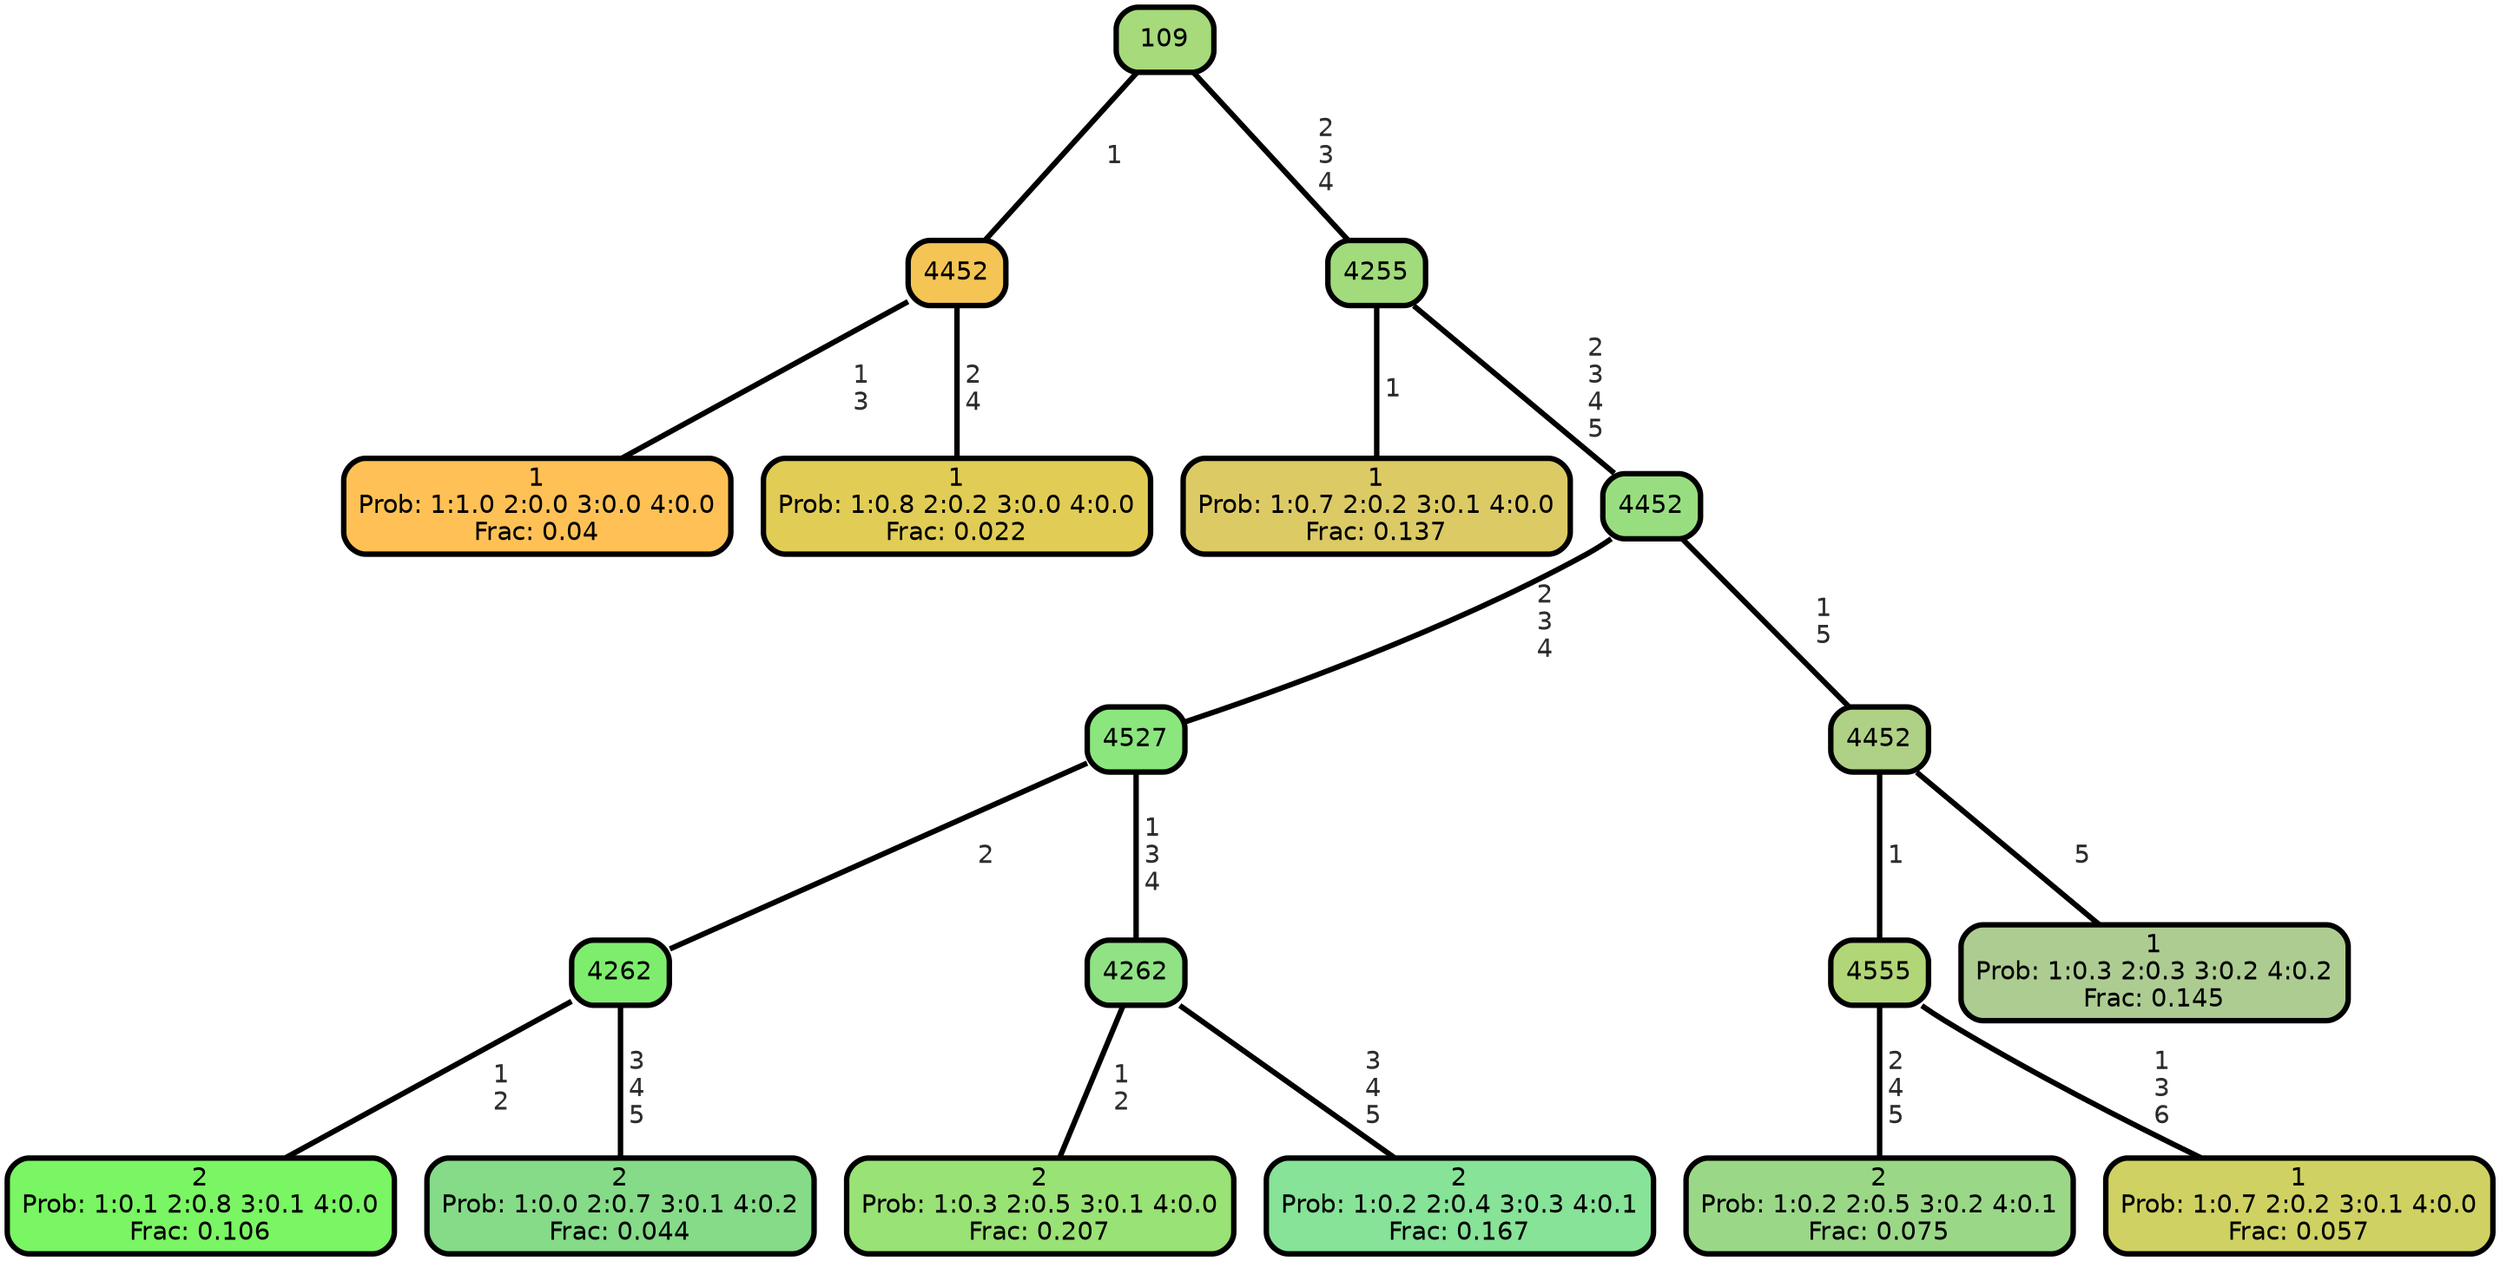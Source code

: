 graph Tree {
node [shape=box, style="filled, rounded",color="black",penwidth="3",fontcolor="black",                 fontname=helvetica] ;
graph [ranksep="0 equally", splines=straight,                 bgcolor=transparent, dpi=200] ;
edge [fontname=helvetica, fontweight=bold,fontcolor=grey14,color=black] ;
0 [label="1
Prob: 1:1.0 2:0.0 3:0.0 4:0.0
Frac: 0.04", fillcolor="#ffc155"] ;
1 [label="4452", fillcolor="#f4c555"] ;
2 [label="1
Prob: 1:0.8 2:0.2 3:0.0 4:0.0
Frac: 0.022", fillcolor="#e1cd55"] ;
3 [label="109", fillcolor="#a6da7a"] ;
4 [label="1
Prob: 1:0.7 2:0.2 3:0.1 4:0.0
Frac: 0.137", fillcolor="#dcca65"] ;
5 [label="4255", fillcolor="#a1db7c"] ;
6 [label="2
Prob: 1:0.1 2:0.8 3:0.1 4:0.0
Frac: 0.106", fillcolor="#7af563"] ;
7 [label="4262", fillcolor="#7eed6e"] ;
8 [label="2
Prob: 1:0.0 2:0.7 3:0.1 4:0.2
Frac: 0.044", fillcolor="#85db88"] ;
9 [label="4527", fillcolor="#8be67e"] ;
10 [label="2
Prob: 1:0.3 2:0.5 3:0.1 4:0.0
Frac: 0.207", fillcolor="#99e275"] ;
11 [label="4262", fillcolor="#90e285"] ;
12 [label="2
Prob: 1:0.2 2:0.4 3:0.3 4:0.1
Frac: 0.167", fillcolor="#86e398"] ;
13 [label="4452", fillcolor="#98de80"] ;
14 [label="2
Prob: 1:0.2 2:0.5 3:0.2 4:0.1
Frac: 0.075", fillcolor="#9ad887"] ;
15 [label="4555", fillcolor="#b1d677"] ;
16 [label="1
Prob: 1:0.7 2:0.2 3:0.1 4:0.0
Frac: 0.057", fillcolor="#cfd262"] ;
17 [label="4452", fillcolor="#afd185"] ;
18 [label="1
Prob: 1:0.3 2:0.3 3:0.2 4:0.2
Frac: 0.145", fillcolor="#adcc92"] ;
1 -- 0 [label=" 1\n 3",penwidth=3] ;
1 -- 2 [label=" 2\n 4",penwidth=3] ;
3 -- 1 [label=" 1",penwidth=3] ;
3 -- 5 [label=" 2\n 3\n 4",penwidth=3] ;
5 -- 4 [label=" 1",penwidth=3] ;
5 -- 13 [label=" 2\n 3\n 4\n 5",penwidth=3] ;
7 -- 6 [label=" 1\n 2",penwidth=3] ;
7 -- 8 [label=" 3\n 4\n 5",penwidth=3] ;
9 -- 7 [label=" 2",penwidth=3] ;
9 -- 11 [label=" 1\n 3\n 4",penwidth=3] ;
11 -- 10 [label=" 1\n 2",penwidth=3] ;
11 -- 12 [label=" 3\n 4\n 5",penwidth=3] ;
13 -- 9 [label=" 2\n 3\n 4",penwidth=3] ;
13 -- 17 [label=" 1\n 5",penwidth=3] ;
15 -- 14 [label=" 2\n 4\n 5",penwidth=3] ;
15 -- 16 [label=" 1\n 3\n 6",penwidth=3] ;
17 -- 15 [label=" 1",penwidth=3] ;
17 -- 18 [label=" 5",penwidth=3] ;
{rank = same;}}